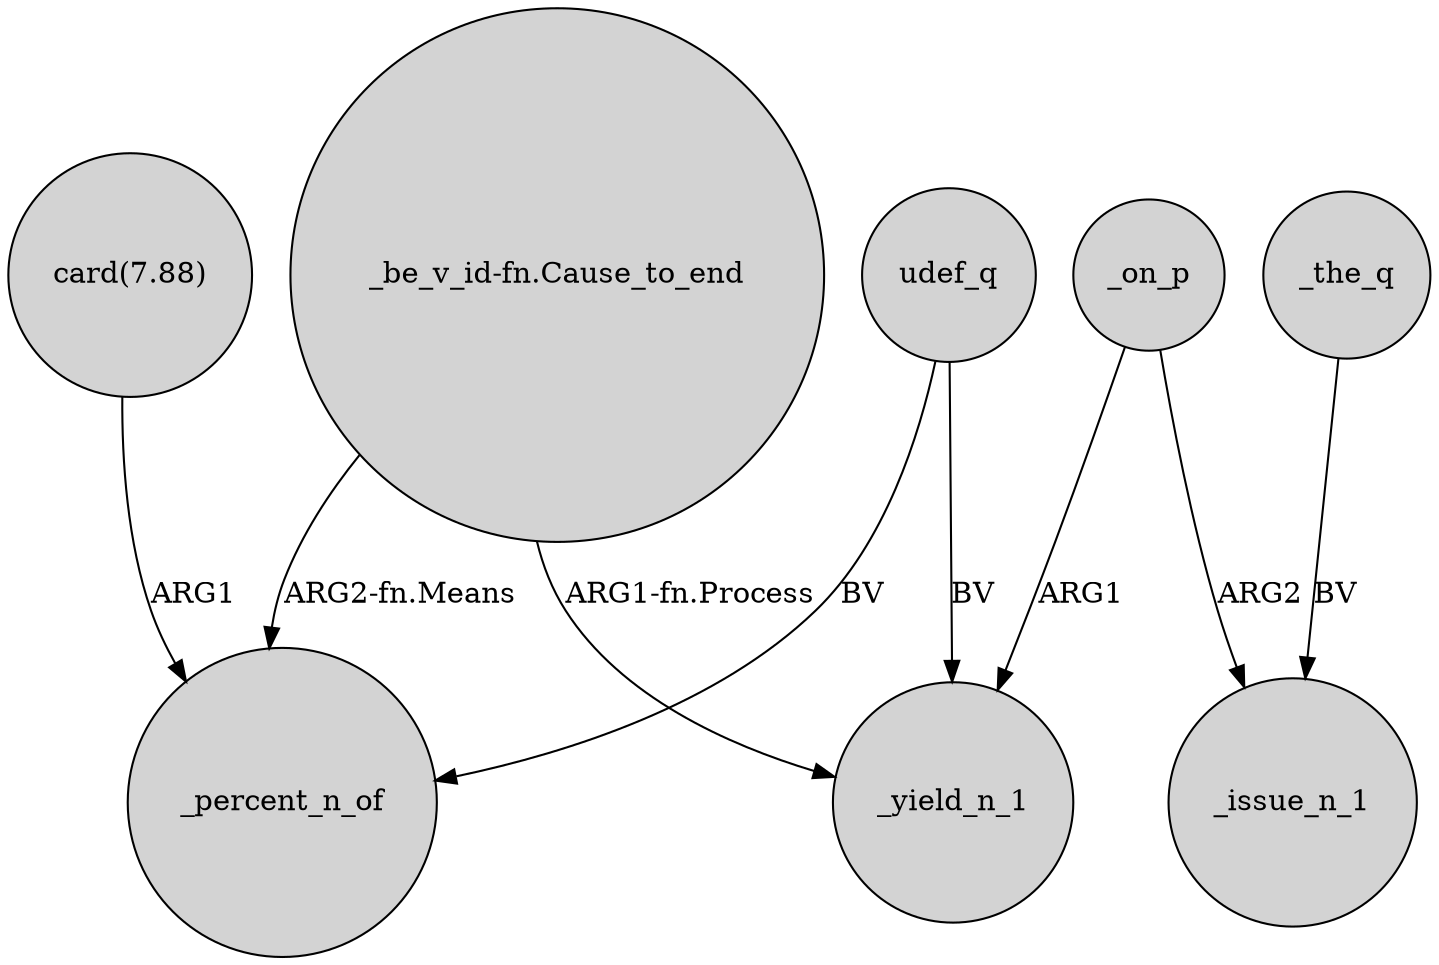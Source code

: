 digraph {
	node [shape=circle style=filled]
	"card(7.88)" -> _percent_n_of [label=ARG1]
	udef_q -> _percent_n_of [label=BV]
	udef_q -> _yield_n_1 [label=BV]
	_on_p -> _issue_n_1 [label=ARG2]
	"_be_v_id-fn.Cause_to_end" -> _percent_n_of [label="ARG2-fn.Means"]
	"_be_v_id-fn.Cause_to_end" -> _yield_n_1 [label="ARG1-fn.Process"]
	_on_p -> _yield_n_1 [label=ARG1]
	_the_q -> _issue_n_1 [label=BV]
}
